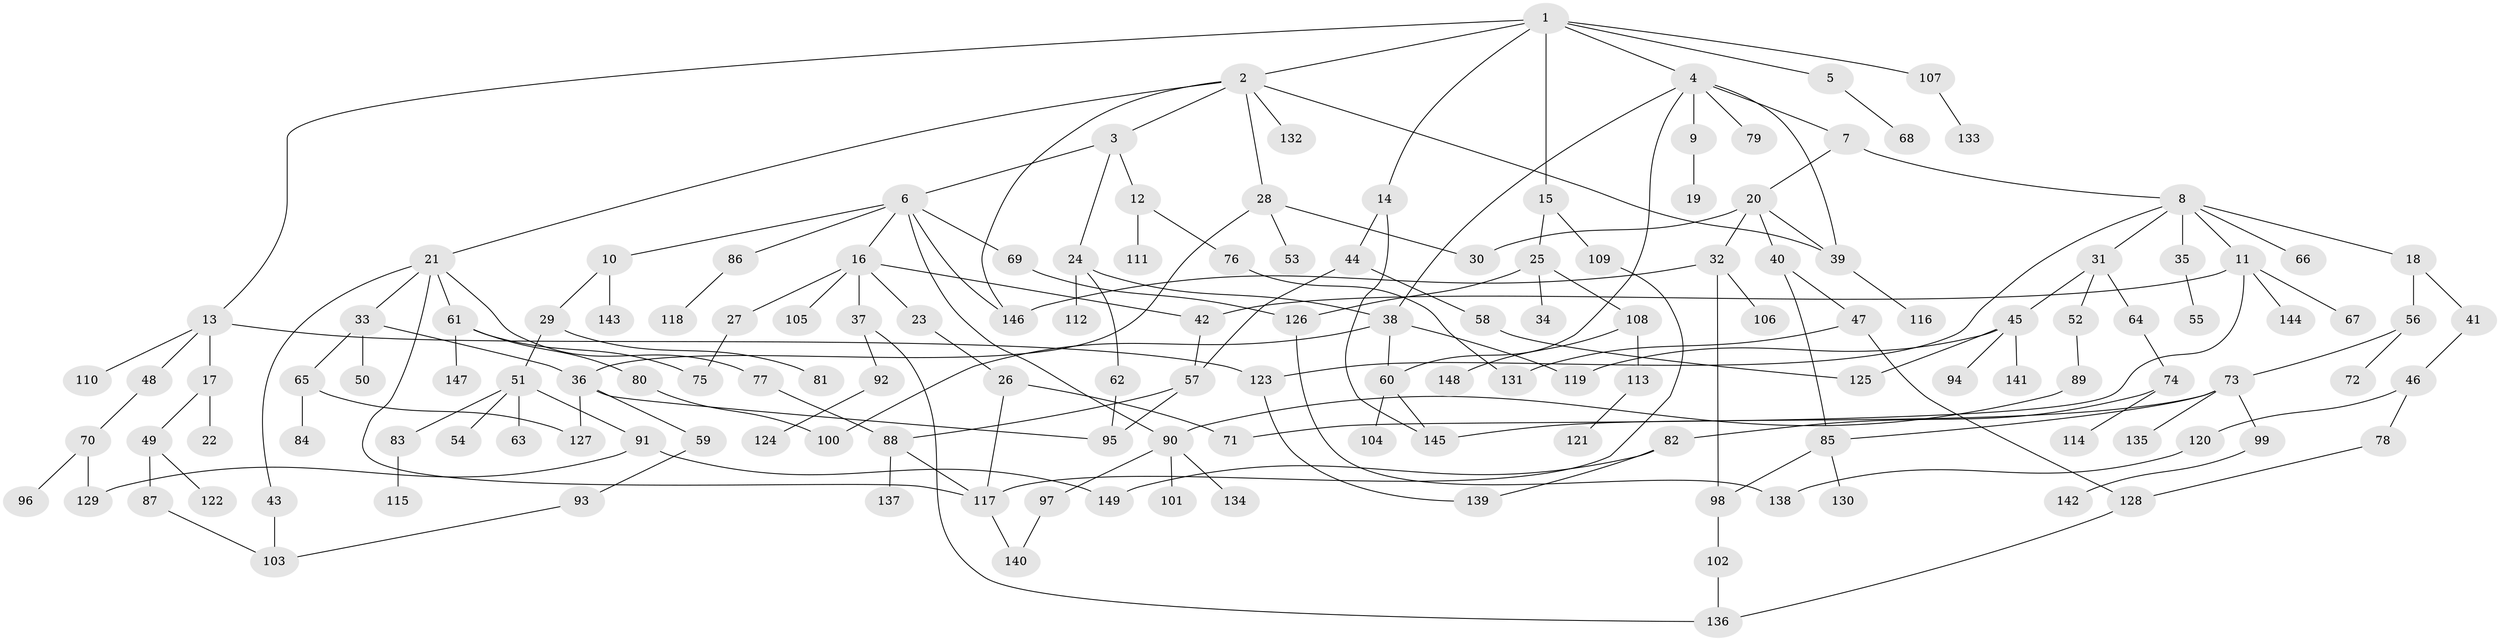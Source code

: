 // Generated by graph-tools (version 1.1) at 2025/00/03/09/25 03:00:58]
// undirected, 149 vertices, 188 edges
graph export_dot {
graph [start="1"]
  node [color=gray90,style=filled];
  1;
  2;
  3;
  4;
  5;
  6;
  7;
  8;
  9;
  10;
  11;
  12;
  13;
  14;
  15;
  16;
  17;
  18;
  19;
  20;
  21;
  22;
  23;
  24;
  25;
  26;
  27;
  28;
  29;
  30;
  31;
  32;
  33;
  34;
  35;
  36;
  37;
  38;
  39;
  40;
  41;
  42;
  43;
  44;
  45;
  46;
  47;
  48;
  49;
  50;
  51;
  52;
  53;
  54;
  55;
  56;
  57;
  58;
  59;
  60;
  61;
  62;
  63;
  64;
  65;
  66;
  67;
  68;
  69;
  70;
  71;
  72;
  73;
  74;
  75;
  76;
  77;
  78;
  79;
  80;
  81;
  82;
  83;
  84;
  85;
  86;
  87;
  88;
  89;
  90;
  91;
  92;
  93;
  94;
  95;
  96;
  97;
  98;
  99;
  100;
  101;
  102;
  103;
  104;
  105;
  106;
  107;
  108;
  109;
  110;
  111;
  112;
  113;
  114;
  115;
  116;
  117;
  118;
  119;
  120;
  121;
  122;
  123;
  124;
  125;
  126;
  127;
  128;
  129;
  130;
  131;
  132;
  133;
  134;
  135;
  136;
  137;
  138;
  139;
  140;
  141;
  142;
  143;
  144;
  145;
  146;
  147;
  148;
  149;
  1 -- 2;
  1 -- 4;
  1 -- 5;
  1 -- 13;
  1 -- 14;
  1 -- 15;
  1 -- 107;
  2 -- 3;
  2 -- 21;
  2 -- 28;
  2 -- 132;
  2 -- 146;
  2 -- 39;
  3 -- 6;
  3 -- 12;
  3 -- 24;
  4 -- 7;
  4 -- 9;
  4 -- 38;
  4 -- 39;
  4 -- 79;
  4 -- 60;
  5 -- 68;
  6 -- 10;
  6 -- 16;
  6 -- 69;
  6 -- 86;
  6 -- 90;
  6 -- 146;
  7 -- 8;
  7 -- 20;
  8 -- 11;
  8 -- 18;
  8 -- 31;
  8 -- 35;
  8 -- 66;
  8 -- 123;
  9 -- 19;
  10 -- 29;
  10 -- 143;
  11 -- 42;
  11 -- 67;
  11 -- 144;
  11 -- 71;
  12 -- 76;
  12 -- 111;
  13 -- 17;
  13 -- 48;
  13 -- 110;
  13 -- 123;
  14 -- 44;
  14 -- 145;
  15 -- 25;
  15 -- 109;
  16 -- 23;
  16 -- 27;
  16 -- 37;
  16 -- 105;
  16 -- 42;
  17 -- 22;
  17 -- 49;
  18 -- 41;
  18 -- 56;
  20 -- 30;
  20 -- 32;
  20 -- 40;
  20 -- 39;
  21 -- 33;
  21 -- 43;
  21 -- 61;
  21 -- 77;
  21 -- 117;
  23 -- 26;
  24 -- 62;
  24 -- 112;
  24 -- 38;
  25 -- 34;
  25 -- 108;
  25 -- 126;
  26 -- 71;
  26 -- 117;
  27 -- 75;
  28 -- 53;
  28 -- 36;
  28 -- 30;
  29 -- 51;
  29 -- 81;
  31 -- 45;
  31 -- 52;
  31 -- 64;
  32 -- 98;
  32 -- 106;
  32 -- 146;
  33 -- 36;
  33 -- 50;
  33 -- 65;
  35 -- 55;
  36 -- 59;
  36 -- 95;
  36 -- 127;
  37 -- 92;
  37 -- 136;
  38 -- 60;
  38 -- 119;
  38 -- 100;
  39 -- 116;
  40 -- 47;
  40 -- 85;
  41 -- 46;
  42 -- 57;
  43 -- 103;
  44 -- 57;
  44 -- 58;
  45 -- 94;
  45 -- 125;
  45 -- 141;
  45 -- 119;
  46 -- 78;
  46 -- 120;
  47 -- 131;
  47 -- 128;
  48 -- 70;
  49 -- 87;
  49 -- 122;
  51 -- 54;
  51 -- 63;
  51 -- 83;
  51 -- 91;
  52 -- 89;
  56 -- 72;
  56 -- 73;
  57 -- 95;
  57 -- 88;
  58 -- 125;
  59 -- 93;
  60 -- 104;
  60 -- 145;
  61 -- 80;
  61 -- 147;
  61 -- 75;
  62 -- 95;
  64 -- 74;
  65 -- 84;
  65 -- 127;
  69 -- 126;
  70 -- 96;
  70 -- 129;
  73 -- 85;
  73 -- 99;
  73 -- 135;
  73 -- 145;
  74 -- 82;
  74 -- 114;
  76 -- 131;
  77 -- 88;
  78 -- 128;
  80 -- 100;
  82 -- 149;
  82 -- 139;
  83 -- 115;
  85 -- 130;
  85 -- 98;
  86 -- 118;
  87 -- 103;
  88 -- 137;
  88 -- 117;
  89 -- 90;
  90 -- 97;
  90 -- 101;
  90 -- 134;
  91 -- 129;
  91 -- 149;
  92 -- 124;
  93 -- 103;
  97 -- 140;
  98 -- 102;
  99 -- 142;
  102 -- 136;
  107 -- 133;
  108 -- 113;
  108 -- 148;
  109 -- 117;
  113 -- 121;
  117 -- 140;
  120 -- 138;
  123 -- 139;
  126 -- 138;
  128 -- 136;
}
